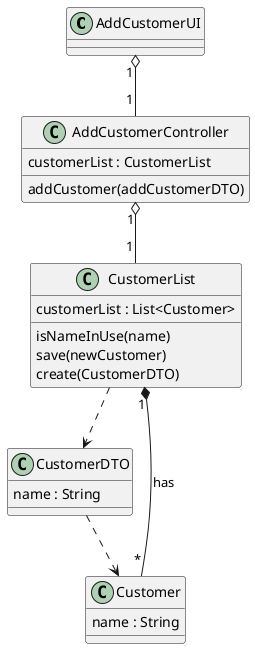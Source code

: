 @startuml

class AddCustomerUI {}

class AddCustomerController {
customerList : CustomerList
addCustomer(addCustomerDTO)
}

'class Services {
'customerList : CustomerList
'customerList : CustomerList
'addACustomer(name)
'}

class CustomerList {
customerList : List<Customer>
isNameInUse(name)
save(newCustomer)
create(CustomerDTO)



}

class CustomerDTO {
name : String
}

class Customer {
name : String
}

AddCustomerUI "     1" o-- "        1" AddCustomerController
AddCustomerController "     1" o-- "        1" CustomerList
CustomerList "  1" *-- "   *" Customer : has
CustomerList ..> CustomerDTO
CustomerDTO..>Customer

@enduml